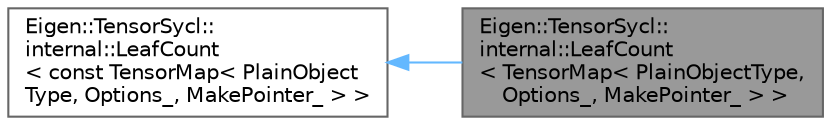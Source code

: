 digraph "Eigen::TensorSycl::internal::LeafCount&lt; TensorMap&lt; PlainObjectType, Options_, MakePointer_ &gt; &gt;"
{
 // LATEX_PDF_SIZE
  bgcolor="transparent";
  edge [fontname=Helvetica,fontsize=10,labelfontname=Helvetica,labelfontsize=10];
  node [fontname=Helvetica,fontsize=10,shape=box,height=0.2,width=0.4];
  rankdir="LR";
  Node1 [id="Node000001",label="Eigen::TensorSycl::\linternal::LeafCount\l\< TensorMap\< PlainObjectType,\l Options_, MakePointer_ \> \>",height=0.2,width=0.4,color="gray40", fillcolor="grey60", style="filled", fontcolor="black",tooltip="specialisation of the LeafCount struct when the node type is TensorMap"];
  Node2 -> Node1 [id="edge1_Node000001_Node000002",dir="back",color="steelblue1",style="solid",tooltip=" "];
  Node2 [id="Node000002",label="Eigen::TensorSycl::\linternal::LeafCount\l\< const TensorMap\< PlainObject\lType, Options_, MakePointer_ \> \>",height=0.2,width=0.4,color="gray40", fillcolor="white", style="filled",URL="$struct_eigen_1_1_tensor_sycl_1_1internal_1_1_leaf_count_3_01const_01_tensor_map_3_01_plain_objec08bcb0680d80100f2b3fbeaf58853ef2.html",tooltip="specialisation of the LeafCount struct when the node type is const TensorMap"];
}
